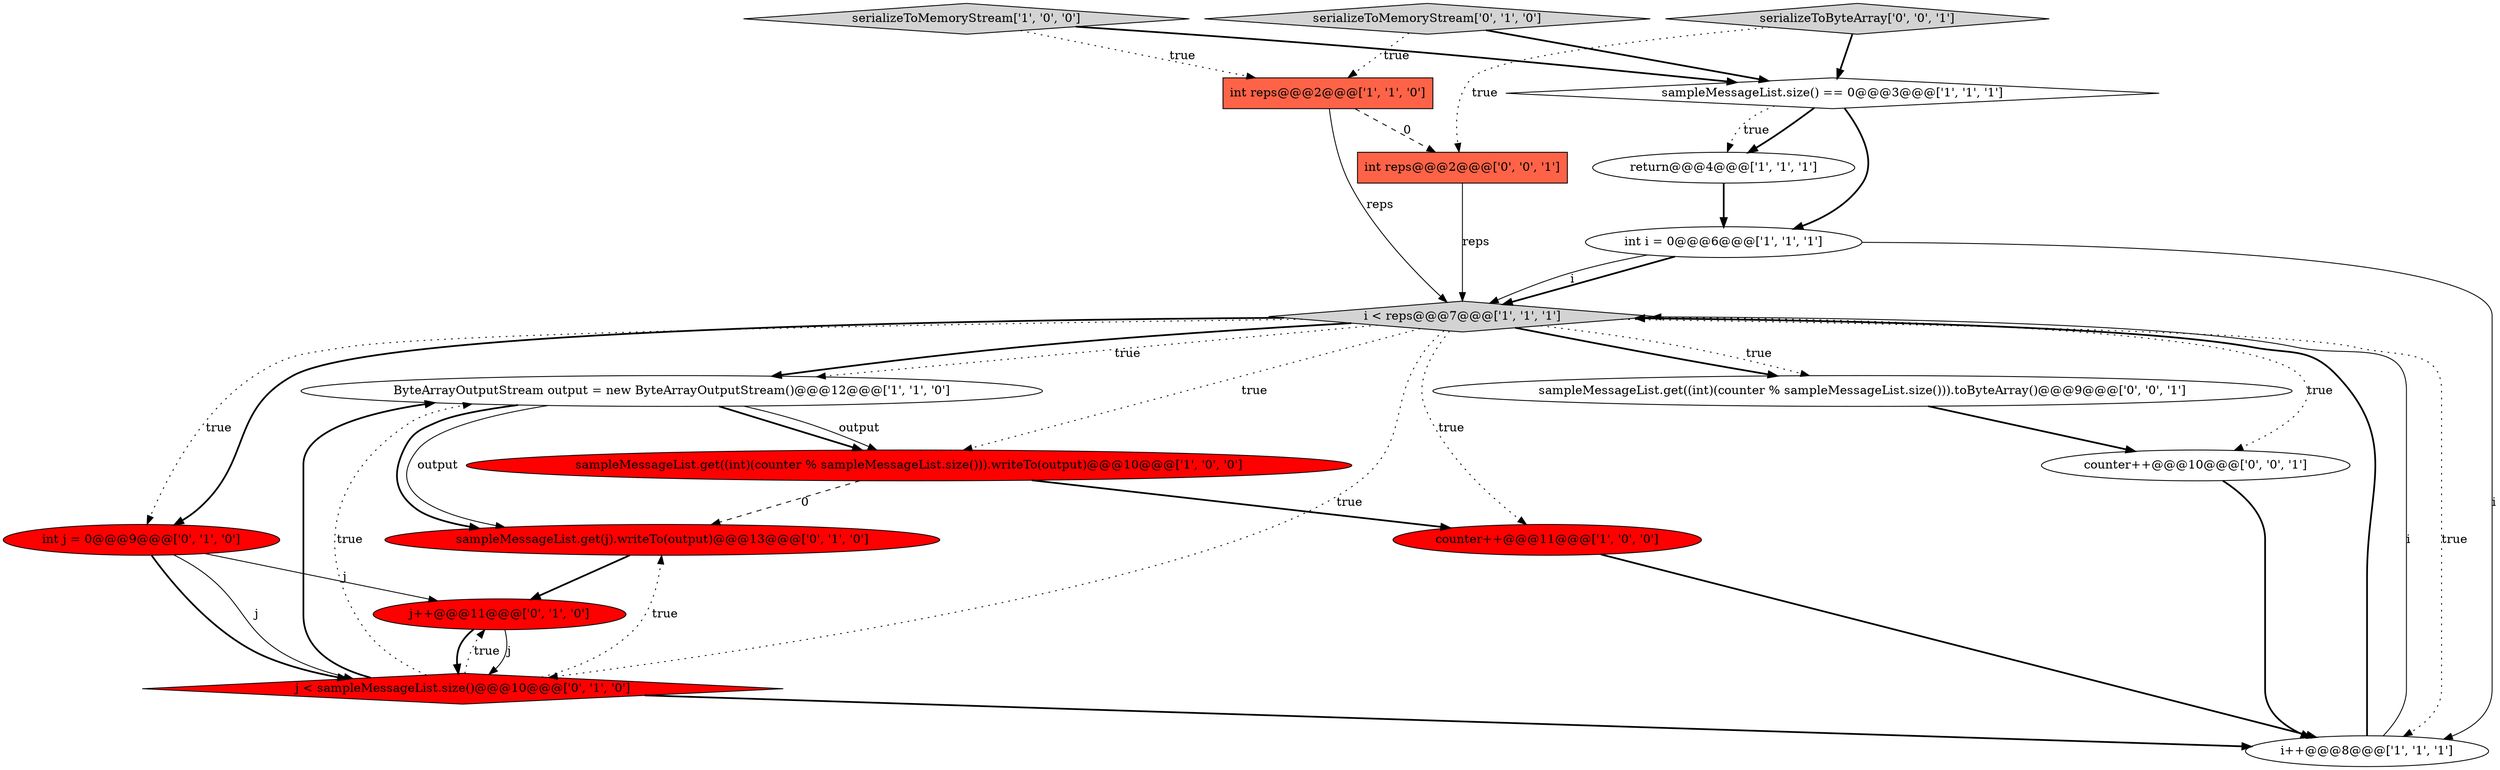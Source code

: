 digraph {
0 [style = filled, label = "sampleMessageList.size() == 0@@@3@@@['1', '1', '1']", fillcolor = white, shape = diamond image = "AAA0AAABBB1BBB"];
9 [style = filled, label = "int reps@@@2@@@['1', '1', '0']", fillcolor = tomato, shape = box image = "AAA0AAABBB1BBB"];
5 [style = filled, label = "ByteArrayOutputStream output = new ByteArrayOutputStream()@@@12@@@['1', '1', '0']", fillcolor = white, shape = ellipse image = "AAA0AAABBB1BBB"];
3 [style = filled, label = "return@@@4@@@['1', '1', '1']", fillcolor = white, shape = ellipse image = "AAA0AAABBB1BBB"];
10 [style = filled, label = "serializeToMemoryStream['0', '1', '0']", fillcolor = lightgray, shape = diamond image = "AAA0AAABBB2BBB"];
14 [style = filled, label = "j++@@@11@@@['0', '1', '0']", fillcolor = red, shape = ellipse image = "AAA1AAABBB2BBB"];
16 [style = filled, label = "serializeToByteArray['0', '0', '1']", fillcolor = lightgray, shape = diamond image = "AAA0AAABBB3BBB"];
1 [style = filled, label = "serializeToMemoryStream['1', '0', '0']", fillcolor = lightgray, shape = diamond image = "AAA0AAABBB1BBB"];
13 [style = filled, label = "j < sampleMessageList.size()@@@10@@@['0', '1', '0']", fillcolor = red, shape = diamond image = "AAA1AAABBB2BBB"];
17 [style = filled, label = "counter++@@@10@@@['0', '0', '1']", fillcolor = white, shape = ellipse image = "AAA0AAABBB3BBB"];
15 [style = filled, label = "int reps@@@2@@@['0', '0', '1']", fillcolor = tomato, shape = box image = "AAA0AAABBB3BBB"];
8 [style = filled, label = "int i = 0@@@6@@@['1', '1', '1']", fillcolor = white, shape = ellipse image = "AAA0AAABBB1BBB"];
4 [style = filled, label = "i < reps@@@7@@@['1', '1', '1']", fillcolor = lightgray, shape = diamond image = "AAA0AAABBB1BBB"];
2 [style = filled, label = "i++@@@8@@@['1', '1', '1']", fillcolor = white, shape = ellipse image = "AAA0AAABBB1BBB"];
18 [style = filled, label = "sampleMessageList.get((int)(counter % sampleMessageList.size())).toByteArray()@@@9@@@['0', '0', '1']", fillcolor = white, shape = ellipse image = "AAA0AAABBB3BBB"];
6 [style = filled, label = "sampleMessageList.get((int)(counter % sampleMessageList.size())).writeTo(output)@@@10@@@['1', '0', '0']", fillcolor = red, shape = ellipse image = "AAA1AAABBB1BBB"];
7 [style = filled, label = "counter++@@@11@@@['1', '0', '0']", fillcolor = red, shape = ellipse image = "AAA1AAABBB1BBB"];
11 [style = filled, label = "sampleMessageList.get(j).writeTo(output)@@@13@@@['0', '1', '0']", fillcolor = red, shape = ellipse image = "AAA1AAABBB2BBB"];
12 [style = filled, label = "int j = 0@@@9@@@['0', '1', '0']", fillcolor = red, shape = ellipse image = "AAA1AAABBB2BBB"];
4->6 [style = dotted, label="true"];
0->3 [style = bold, label=""];
4->5 [style = dotted, label="true"];
4->18 [style = dotted, label="true"];
16->0 [style = bold, label=""];
12->14 [style = solid, label="j"];
11->14 [style = bold, label=""];
6->11 [style = dashed, label="0"];
18->17 [style = bold, label=""];
4->7 [style = dotted, label="true"];
9->4 [style = solid, label="reps"];
13->5 [style = dotted, label="true"];
4->18 [style = bold, label=""];
1->0 [style = bold, label=""];
10->9 [style = dotted, label="true"];
2->4 [style = bold, label=""];
14->13 [style = solid, label="j"];
5->11 [style = solid, label="output"];
12->13 [style = solid, label="j"];
4->13 [style = dotted, label="true"];
12->13 [style = bold, label=""];
5->6 [style = bold, label=""];
17->2 [style = bold, label=""];
5->6 [style = solid, label="output"];
15->4 [style = solid, label="reps"];
7->2 [style = bold, label=""];
3->8 [style = bold, label=""];
1->9 [style = dotted, label="true"];
10->0 [style = bold, label=""];
2->4 [style = solid, label="i"];
0->8 [style = bold, label=""];
13->2 [style = bold, label=""];
13->5 [style = bold, label=""];
4->12 [style = bold, label=""];
13->11 [style = dotted, label="true"];
5->11 [style = bold, label=""];
0->3 [style = dotted, label="true"];
8->4 [style = bold, label=""];
14->13 [style = bold, label=""];
6->7 [style = bold, label=""];
4->12 [style = dotted, label="true"];
13->14 [style = dotted, label="true"];
4->17 [style = dotted, label="true"];
4->5 [style = bold, label=""];
8->4 [style = solid, label="i"];
4->2 [style = dotted, label="true"];
8->2 [style = solid, label="i"];
9->15 [style = dashed, label="0"];
16->15 [style = dotted, label="true"];
}
